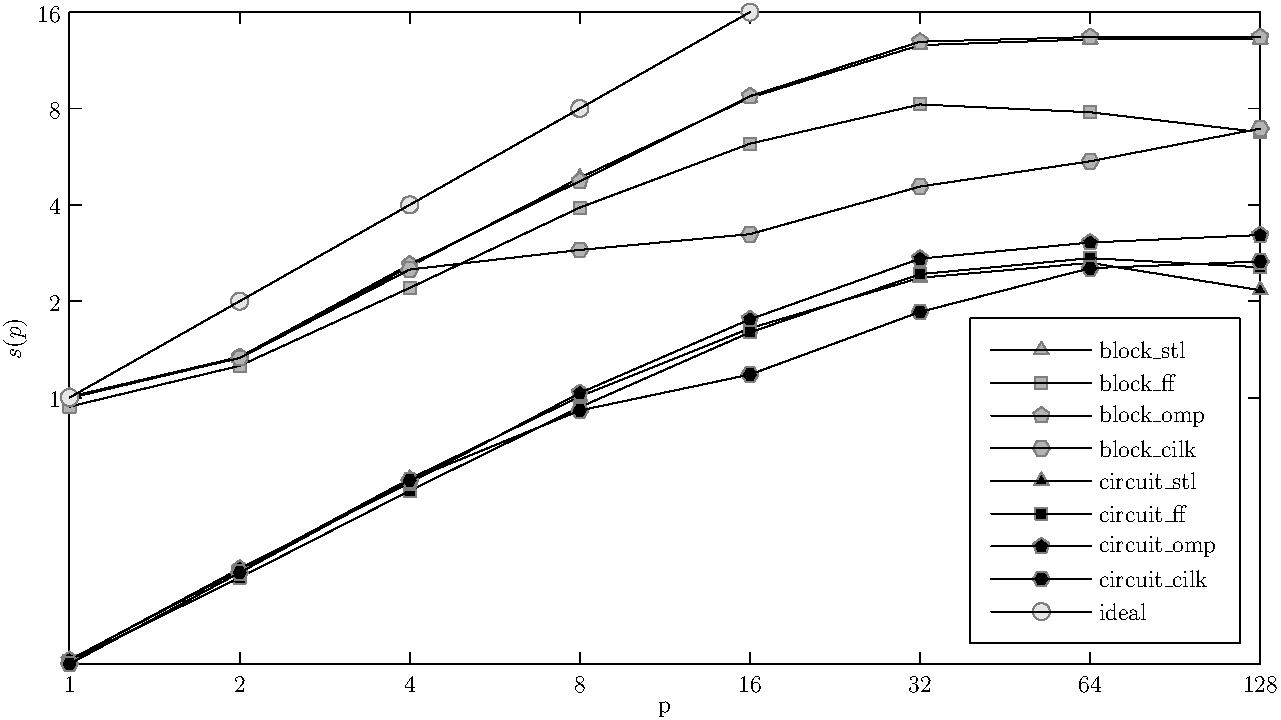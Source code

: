 import graph;

// picture pic;
real m = 4;
real xsize=160*m, ysize=90*m;
int p;

scale(Log,Log);
size(xsize,ysize,IgnoreAspect);

/***********************************************************************/
////////////////////////////////////// block_STL
real[] p1 = {0.99618077657543,1.33078231292517,2.56978653530378,4.8602484472049,8.646408839779,12.6209677419355,13.1512605042017,13.1512605042017,};
pair[] f1 = {(0,0.),(0,0.),(0,0.),(0,0),(0,0),(0,0),(0,0)};
for(int i=0, p=1; i<8; ++i, p *= 2) f1[i] = (p, p1[i]);
draw(graph(f1),"block\_stl", marker(scale(1.5mm)*polygon(3),grey,FillDraw(gray(0.7)),above=false));

////////////////////////////////////// block_FF
real[] p2 = {0.937125748502994,1.2570281124498,2.20112517580872,3.92230576441103,6.21031746031746,8.23684210526316,7.78606965174129,
6.74568965517241};
pair[] f2 = {(0,0.),(0,0.),(0,0.),(0,0),(0,0),(0,0),(0,0)};
for(int i=0, p=1; i<8; ++i, p *= 2) f2[i] = (p, p2[i]);
draw(graph(f2),"block\_ff", marker(scale(1.5mm)*polygon(4),grey,FillDraw(gray(0.7)),above=false));

////////////////////////////////////// block_OMP
real[] p3 = {1.0064308681672,1.33875106928999,2.60399334442596,4.74242424242424,8.74301675977654,12.9338842975207,13.3760683760684,
13.3760683760684};
pair[] f3 = {(0,0.),(0,0.),(0,0.),(0,0),(0,0),(0,0),(0,0)};
for(int i=0, p=1; i<8; ++i, p *= 2) f3[i] = (p, p3[i]);

draw(graph(f3),"block\_omp", marker(scale(1.5mm)*polygon(5),grey,FillDraw(gray(0.7)),above=false));

////////////////////////////////////// block_CILK
real[] p4 = {1.00320512820513,1.32852292020374,2.51203852327448,2.89279112754159,3.24016563146998,4.56268221574344,5.47202797202797,6.92477876106195};
pair[] f4 = {(0,0.),(0,0.),(0,0.),(0,0),(0,0),(0,0),(0,0)};
for(int i=0, p=1; i<8; ++i, p *= 2) f4[i] = (p, p4[i]);

draw(graph(f4),"block\_cilk", marker(scale(1.5mm)*polygon(6),grey,FillDraw(gray(0.7)),above=false));
//////////////////////////////////////

/***********************************************************************/
////////////////////////////////////// circuit_STL
real[] p5 = {0.151603216119345,0.289012003693444,0.556939501779359,1.00772698003863,1.64563617245005,2.36762481089259,2.63468013468013,2.16459197786999};
pair[] f5 = {(0,0.),(0,0.),(0,0.),(0,0),(0,0),(0,0),(0,0)};
for(int i=0, p=1; i<8; ++i, p *= 2) f5[i] = (p, p5[i]);
draw(graph(f5),"circuit\_stl", marker(scale(1.5mm)*polygon(3),grey,FillDraw(gray(0)),above=false));

////////////////////////////////////// circuit_FF
real[] p6 = {0.150249615975422,0.273697096887023,0.511772400261609,0.933214072748956,1.59856996935649,2.43012422360248,2.72648083623693,2.55301794453507};
pair[] f6 = {(0,0.),(0,0.),(0,0.),(0,0),(0,0),(0,0),(0,0)};
for(int i=0, p=1; i<8; ++i, p *= 2) f6[i] = (p, p6[i]);
draw(graph(f6),"circuit\_ff", marker(scale(1.5mm)*polygon(4),grey,FillDraw(gray(0)),above=false));

////////////////////////////////////// circuit_OMP
real[] p7 = {0.151353965183752,0.291868705706826,0.542085209560097,1.0336856010568,1.75645342312009,2.71701388888889,3.05068226120858,3.2201646090535};
pair[] f7 = {(0,0.),(0,0.),(0,0.),(0,0),(0,0),(0,0),(0,0)};
for(int i=0, p=1; i<8; ++i, p *= 2) f7[i] = (p, p7[i]);

draw(graph(f7),"circuit\_omp", marker(scale(1.5mm)*polygon(5),grey,FillDraw(gray(0)),above=false));

////////////////////////////////////// circuit_CILK
real[] p8 = {0.147210986736902,0.28377153218495,0.552223006351447,0.911473500291205,1.18024132730015,1.85207100591716,2.53646677471637,
2.66156462585034};
pair[] f8 = {(0,0.),(0,0.),(0,0.),(0,0),(0,0),(0,0),(0,0)};
for(int i=0, p=1; i<8; ++i, p *= 2) f8[i] = (p, p8[i]);

draw(graph(f8),"circuit\_cilk", marker(scale(1.5mm)*polygon(6),grey,FillDraw(gray(0)),above=false));
//////////////////////////////////////
pair[] ideal = {(0,0.),(0,0.),(0,0.),(0,0),(0,0)};
for(int i=0, p=1; i<5; ++i, p *= 2) ideal[i] = (p, p);
draw(graph(ideal),"ideal", marker(scale(1.5mm)*polygon(100),grey,FillDraw(gray(0.9)),above=false));
//////////////////////////////////////


scale(Log,Log);
xaxis("p",BottomTop,LeftTicks(DefaultFormat,new real[] {1, 2, 4, 8, 16, 32, 64, 128}));

scale(Log,Log);

yaxis("$s(p)$",LeftRight,RightTicks(DefaultFormat, new real[] { 1, 2, 4, 8, 16} ));

add(currentpicture, legend(),point(SE),10N+10W,UnFill);

// Fit pic to W of origin:
scale(Log,Log);


